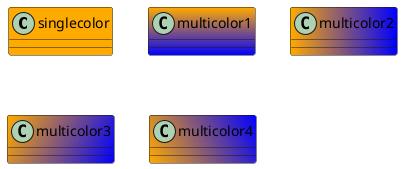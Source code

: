 @startuml

' node node_modules/pegjs/bin/pegjs src/plantuml.pegjs src/plantuml.js
' node plantcode -l coffeescript tests/complex/colors.plantuml > tests/complex/colors.coffee

class singlecolor #FFAA00 {
    
}

class multicolor1 #FFAA00-0000FF {
    
}

class multicolor2 #FFAA00|0000FF {
    
}

class multicolor3 #FFAA00/0000FF {
    
}

class multicolor4 #FFAA00\0000FF {
    
}

@enduml